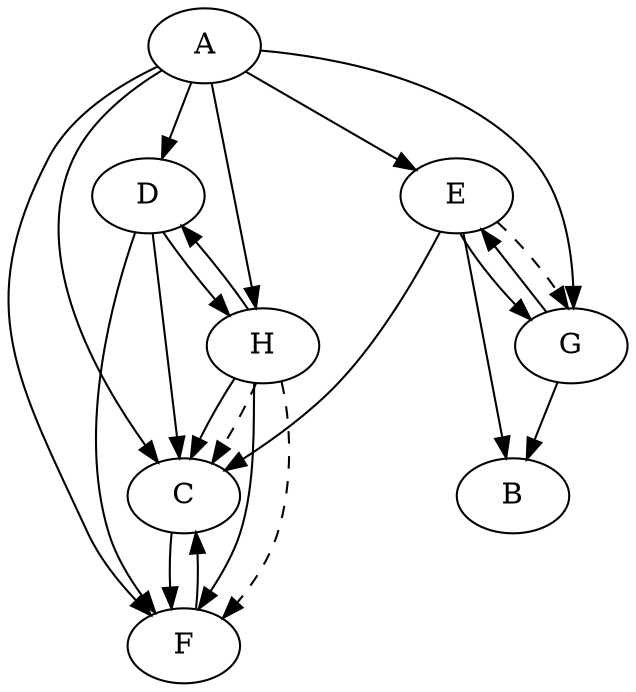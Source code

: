 digraph G {
A;
B;
C;
D;
E;
F;
G;
H;

E -> B;
G -> B;
A -> C;
D -> C;
E -> C;
F -> C;
H -> C;
A -> D;
H -> D;
A -> E;
G -> E;
A -> F;
C -> F;
D -> F;
H -> F;
A -> G;
E -> G;
A -> H;
D -> H;

H -> C[style = "dashed"];
H -> F[style = "dashed"];
E -> G[style = "dashed"];

}